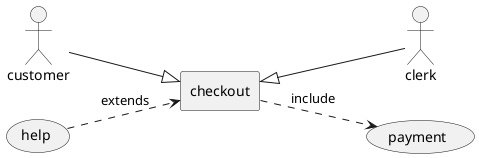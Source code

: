 @startuml
left to right direction
skinparam packageStyle rectangle
actor customer
actor clerk
usecase "checkout"
usecase "payment"
usecase "help"
rectangle checkout {
customer --|> (checkout)
(checkout) ..> (payment) : include
(help) ..> (checkout) : extends
(checkout) <|-- clerk
}
@enduml